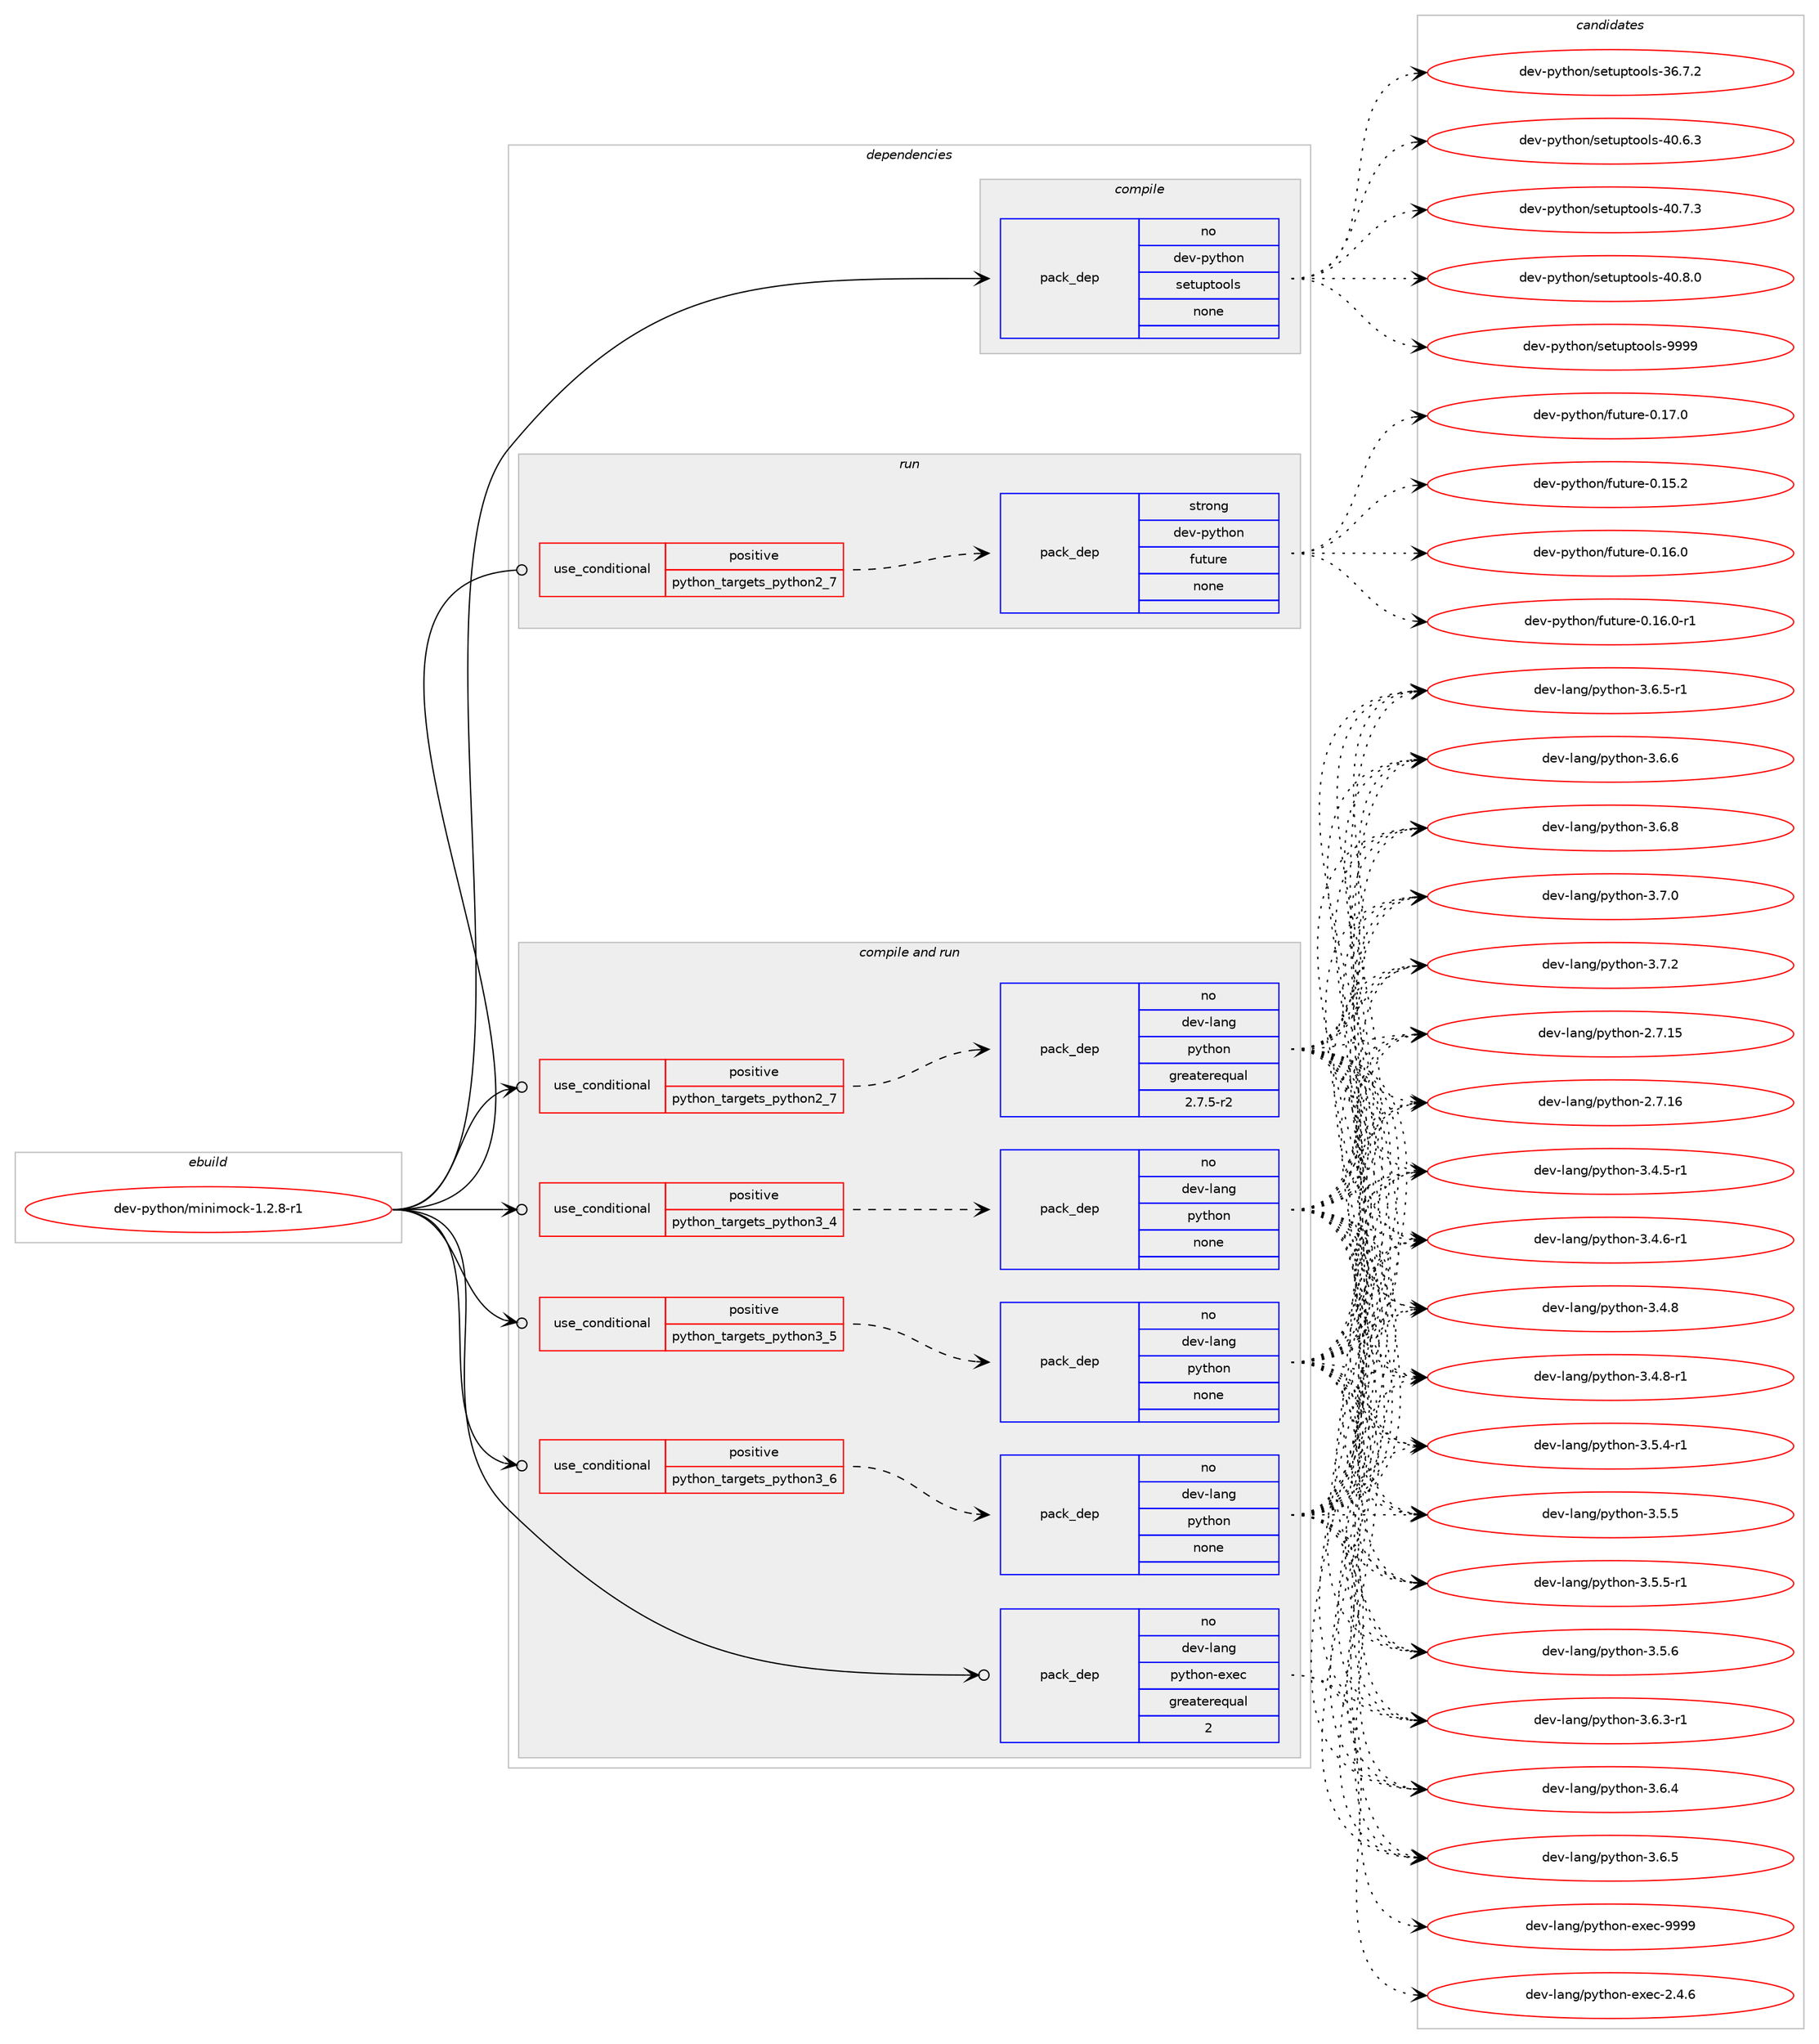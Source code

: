 digraph prolog {

# *************
# Graph options
# *************

newrank=true;
concentrate=true;
compound=true;
graph [rankdir=LR,fontname=Helvetica,fontsize=10,ranksep=1.5];#, ranksep=2.5, nodesep=0.2];
edge  [arrowhead=vee];
node  [fontname=Helvetica,fontsize=10];

# **********
# The ebuild
# **********

subgraph cluster_leftcol {
color=gray;
rank=same;
label=<<i>ebuild</i>>;
id [label="dev-python/minimock-1.2.8-r1", color=red, width=4, href="../dev-python/minimock-1.2.8-r1.svg"];
}

# ****************
# The dependencies
# ****************

subgraph cluster_midcol {
color=gray;
label=<<i>dependencies</i>>;
subgraph cluster_compile {
fillcolor="#eeeeee";
style=filled;
label=<<i>compile</i>>;
subgraph pack1018055 {
dependency1418799 [label=<<TABLE BORDER="0" CELLBORDER="1" CELLSPACING="0" CELLPADDING="4" WIDTH="220"><TR><TD ROWSPAN="6" CELLPADDING="30">pack_dep</TD></TR><TR><TD WIDTH="110">no</TD></TR><TR><TD>dev-python</TD></TR><TR><TD>setuptools</TD></TR><TR><TD>none</TD></TR><TR><TD></TD></TR></TABLE>>, shape=none, color=blue];
}
id:e -> dependency1418799:w [weight=20,style="solid",arrowhead="vee"];
}
subgraph cluster_compileandrun {
fillcolor="#eeeeee";
style=filled;
label=<<i>compile and run</i>>;
subgraph cond377470 {
dependency1418800 [label=<<TABLE BORDER="0" CELLBORDER="1" CELLSPACING="0" CELLPADDING="4"><TR><TD ROWSPAN="3" CELLPADDING="10">use_conditional</TD></TR><TR><TD>positive</TD></TR><TR><TD>python_targets_python2_7</TD></TR></TABLE>>, shape=none, color=red];
subgraph pack1018056 {
dependency1418801 [label=<<TABLE BORDER="0" CELLBORDER="1" CELLSPACING="0" CELLPADDING="4" WIDTH="220"><TR><TD ROWSPAN="6" CELLPADDING="30">pack_dep</TD></TR><TR><TD WIDTH="110">no</TD></TR><TR><TD>dev-lang</TD></TR><TR><TD>python</TD></TR><TR><TD>greaterequal</TD></TR><TR><TD>2.7.5-r2</TD></TR></TABLE>>, shape=none, color=blue];
}
dependency1418800:e -> dependency1418801:w [weight=20,style="dashed",arrowhead="vee"];
}
id:e -> dependency1418800:w [weight=20,style="solid",arrowhead="odotvee"];
subgraph cond377471 {
dependency1418802 [label=<<TABLE BORDER="0" CELLBORDER="1" CELLSPACING="0" CELLPADDING="4"><TR><TD ROWSPAN="3" CELLPADDING="10">use_conditional</TD></TR><TR><TD>positive</TD></TR><TR><TD>python_targets_python3_4</TD></TR></TABLE>>, shape=none, color=red];
subgraph pack1018057 {
dependency1418803 [label=<<TABLE BORDER="0" CELLBORDER="1" CELLSPACING="0" CELLPADDING="4" WIDTH="220"><TR><TD ROWSPAN="6" CELLPADDING="30">pack_dep</TD></TR><TR><TD WIDTH="110">no</TD></TR><TR><TD>dev-lang</TD></TR><TR><TD>python</TD></TR><TR><TD>none</TD></TR><TR><TD></TD></TR></TABLE>>, shape=none, color=blue];
}
dependency1418802:e -> dependency1418803:w [weight=20,style="dashed",arrowhead="vee"];
}
id:e -> dependency1418802:w [weight=20,style="solid",arrowhead="odotvee"];
subgraph cond377472 {
dependency1418804 [label=<<TABLE BORDER="0" CELLBORDER="1" CELLSPACING="0" CELLPADDING="4"><TR><TD ROWSPAN="3" CELLPADDING="10">use_conditional</TD></TR><TR><TD>positive</TD></TR><TR><TD>python_targets_python3_5</TD></TR></TABLE>>, shape=none, color=red];
subgraph pack1018058 {
dependency1418805 [label=<<TABLE BORDER="0" CELLBORDER="1" CELLSPACING="0" CELLPADDING="4" WIDTH="220"><TR><TD ROWSPAN="6" CELLPADDING="30">pack_dep</TD></TR><TR><TD WIDTH="110">no</TD></TR><TR><TD>dev-lang</TD></TR><TR><TD>python</TD></TR><TR><TD>none</TD></TR><TR><TD></TD></TR></TABLE>>, shape=none, color=blue];
}
dependency1418804:e -> dependency1418805:w [weight=20,style="dashed",arrowhead="vee"];
}
id:e -> dependency1418804:w [weight=20,style="solid",arrowhead="odotvee"];
subgraph cond377473 {
dependency1418806 [label=<<TABLE BORDER="0" CELLBORDER="1" CELLSPACING="0" CELLPADDING="4"><TR><TD ROWSPAN="3" CELLPADDING="10">use_conditional</TD></TR><TR><TD>positive</TD></TR><TR><TD>python_targets_python3_6</TD></TR></TABLE>>, shape=none, color=red];
subgraph pack1018059 {
dependency1418807 [label=<<TABLE BORDER="0" CELLBORDER="1" CELLSPACING="0" CELLPADDING="4" WIDTH="220"><TR><TD ROWSPAN="6" CELLPADDING="30">pack_dep</TD></TR><TR><TD WIDTH="110">no</TD></TR><TR><TD>dev-lang</TD></TR><TR><TD>python</TD></TR><TR><TD>none</TD></TR><TR><TD></TD></TR></TABLE>>, shape=none, color=blue];
}
dependency1418806:e -> dependency1418807:w [weight=20,style="dashed",arrowhead="vee"];
}
id:e -> dependency1418806:w [weight=20,style="solid",arrowhead="odotvee"];
subgraph pack1018060 {
dependency1418808 [label=<<TABLE BORDER="0" CELLBORDER="1" CELLSPACING="0" CELLPADDING="4" WIDTH="220"><TR><TD ROWSPAN="6" CELLPADDING="30">pack_dep</TD></TR><TR><TD WIDTH="110">no</TD></TR><TR><TD>dev-lang</TD></TR><TR><TD>python-exec</TD></TR><TR><TD>greaterequal</TD></TR><TR><TD>2</TD></TR></TABLE>>, shape=none, color=blue];
}
id:e -> dependency1418808:w [weight=20,style="solid",arrowhead="odotvee"];
}
subgraph cluster_run {
fillcolor="#eeeeee";
style=filled;
label=<<i>run</i>>;
subgraph cond377474 {
dependency1418809 [label=<<TABLE BORDER="0" CELLBORDER="1" CELLSPACING="0" CELLPADDING="4"><TR><TD ROWSPAN="3" CELLPADDING="10">use_conditional</TD></TR><TR><TD>positive</TD></TR><TR><TD>python_targets_python2_7</TD></TR></TABLE>>, shape=none, color=red];
subgraph pack1018061 {
dependency1418810 [label=<<TABLE BORDER="0" CELLBORDER="1" CELLSPACING="0" CELLPADDING="4" WIDTH="220"><TR><TD ROWSPAN="6" CELLPADDING="30">pack_dep</TD></TR><TR><TD WIDTH="110">strong</TD></TR><TR><TD>dev-python</TD></TR><TR><TD>future</TD></TR><TR><TD>none</TD></TR><TR><TD></TD></TR></TABLE>>, shape=none, color=blue];
}
dependency1418809:e -> dependency1418810:w [weight=20,style="dashed",arrowhead="vee"];
}
id:e -> dependency1418809:w [weight=20,style="solid",arrowhead="odot"];
}
}

# **************
# The candidates
# **************

subgraph cluster_choices {
rank=same;
color=gray;
label=<<i>candidates</i>>;

subgraph choice1018055 {
color=black;
nodesep=1;
choice100101118451121211161041111104711510111611711211611111110811545515446554650 [label="dev-python/setuptools-36.7.2", color=red, width=4,href="../dev-python/setuptools-36.7.2.svg"];
choice100101118451121211161041111104711510111611711211611111110811545524846544651 [label="dev-python/setuptools-40.6.3", color=red, width=4,href="../dev-python/setuptools-40.6.3.svg"];
choice100101118451121211161041111104711510111611711211611111110811545524846554651 [label="dev-python/setuptools-40.7.3", color=red, width=4,href="../dev-python/setuptools-40.7.3.svg"];
choice100101118451121211161041111104711510111611711211611111110811545524846564648 [label="dev-python/setuptools-40.8.0", color=red, width=4,href="../dev-python/setuptools-40.8.0.svg"];
choice10010111845112121116104111110471151011161171121161111111081154557575757 [label="dev-python/setuptools-9999", color=red, width=4,href="../dev-python/setuptools-9999.svg"];
dependency1418799:e -> choice100101118451121211161041111104711510111611711211611111110811545515446554650:w [style=dotted,weight="100"];
dependency1418799:e -> choice100101118451121211161041111104711510111611711211611111110811545524846544651:w [style=dotted,weight="100"];
dependency1418799:e -> choice100101118451121211161041111104711510111611711211611111110811545524846554651:w [style=dotted,weight="100"];
dependency1418799:e -> choice100101118451121211161041111104711510111611711211611111110811545524846564648:w [style=dotted,weight="100"];
dependency1418799:e -> choice10010111845112121116104111110471151011161171121161111111081154557575757:w [style=dotted,weight="100"];
}
subgraph choice1018056 {
color=black;
nodesep=1;
choice10010111845108971101034711212111610411111045504655464953 [label="dev-lang/python-2.7.15", color=red, width=4,href="../dev-lang/python-2.7.15.svg"];
choice10010111845108971101034711212111610411111045504655464954 [label="dev-lang/python-2.7.16", color=red, width=4,href="../dev-lang/python-2.7.16.svg"];
choice1001011184510897110103471121211161041111104551465246534511449 [label="dev-lang/python-3.4.5-r1", color=red, width=4,href="../dev-lang/python-3.4.5-r1.svg"];
choice1001011184510897110103471121211161041111104551465246544511449 [label="dev-lang/python-3.4.6-r1", color=red, width=4,href="../dev-lang/python-3.4.6-r1.svg"];
choice100101118451089711010347112121116104111110455146524656 [label="dev-lang/python-3.4.8", color=red, width=4,href="../dev-lang/python-3.4.8.svg"];
choice1001011184510897110103471121211161041111104551465246564511449 [label="dev-lang/python-3.4.8-r1", color=red, width=4,href="../dev-lang/python-3.4.8-r1.svg"];
choice1001011184510897110103471121211161041111104551465346524511449 [label="dev-lang/python-3.5.4-r1", color=red, width=4,href="../dev-lang/python-3.5.4-r1.svg"];
choice100101118451089711010347112121116104111110455146534653 [label="dev-lang/python-3.5.5", color=red, width=4,href="../dev-lang/python-3.5.5.svg"];
choice1001011184510897110103471121211161041111104551465346534511449 [label="dev-lang/python-3.5.5-r1", color=red, width=4,href="../dev-lang/python-3.5.5-r1.svg"];
choice100101118451089711010347112121116104111110455146534654 [label="dev-lang/python-3.5.6", color=red, width=4,href="../dev-lang/python-3.5.6.svg"];
choice1001011184510897110103471121211161041111104551465446514511449 [label="dev-lang/python-3.6.3-r1", color=red, width=4,href="../dev-lang/python-3.6.3-r1.svg"];
choice100101118451089711010347112121116104111110455146544652 [label="dev-lang/python-3.6.4", color=red, width=4,href="../dev-lang/python-3.6.4.svg"];
choice100101118451089711010347112121116104111110455146544653 [label="dev-lang/python-3.6.5", color=red, width=4,href="../dev-lang/python-3.6.5.svg"];
choice1001011184510897110103471121211161041111104551465446534511449 [label="dev-lang/python-3.6.5-r1", color=red, width=4,href="../dev-lang/python-3.6.5-r1.svg"];
choice100101118451089711010347112121116104111110455146544654 [label="dev-lang/python-3.6.6", color=red, width=4,href="../dev-lang/python-3.6.6.svg"];
choice100101118451089711010347112121116104111110455146544656 [label="dev-lang/python-3.6.8", color=red, width=4,href="../dev-lang/python-3.6.8.svg"];
choice100101118451089711010347112121116104111110455146554648 [label="dev-lang/python-3.7.0", color=red, width=4,href="../dev-lang/python-3.7.0.svg"];
choice100101118451089711010347112121116104111110455146554650 [label="dev-lang/python-3.7.2", color=red, width=4,href="../dev-lang/python-3.7.2.svg"];
dependency1418801:e -> choice10010111845108971101034711212111610411111045504655464953:w [style=dotted,weight="100"];
dependency1418801:e -> choice10010111845108971101034711212111610411111045504655464954:w [style=dotted,weight="100"];
dependency1418801:e -> choice1001011184510897110103471121211161041111104551465246534511449:w [style=dotted,weight="100"];
dependency1418801:e -> choice1001011184510897110103471121211161041111104551465246544511449:w [style=dotted,weight="100"];
dependency1418801:e -> choice100101118451089711010347112121116104111110455146524656:w [style=dotted,weight="100"];
dependency1418801:e -> choice1001011184510897110103471121211161041111104551465246564511449:w [style=dotted,weight="100"];
dependency1418801:e -> choice1001011184510897110103471121211161041111104551465346524511449:w [style=dotted,weight="100"];
dependency1418801:e -> choice100101118451089711010347112121116104111110455146534653:w [style=dotted,weight="100"];
dependency1418801:e -> choice1001011184510897110103471121211161041111104551465346534511449:w [style=dotted,weight="100"];
dependency1418801:e -> choice100101118451089711010347112121116104111110455146534654:w [style=dotted,weight="100"];
dependency1418801:e -> choice1001011184510897110103471121211161041111104551465446514511449:w [style=dotted,weight="100"];
dependency1418801:e -> choice100101118451089711010347112121116104111110455146544652:w [style=dotted,weight="100"];
dependency1418801:e -> choice100101118451089711010347112121116104111110455146544653:w [style=dotted,weight="100"];
dependency1418801:e -> choice1001011184510897110103471121211161041111104551465446534511449:w [style=dotted,weight="100"];
dependency1418801:e -> choice100101118451089711010347112121116104111110455146544654:w [style=dotted,weight="100"];
dependency1418801:e -> choice100101118451089711010347112121116104111110455146544656:w [style=dotted,weight="100"];
dependency1418801:e -> choice100101118451089711010347112121116104111110455146554648:w [style=dotted,weight="100"];
dependency1418801:e -> choice100101118451089711010347112121116104111110455146554650:w [style=dotted,weight="100"];
}
subgraph choice1018057 {
color=black;
nodesep=1;
choice10010111845108971101034711212111610411111045504655464953 [label="dev-lang/python-2.7.15", color=red, width=4,href="../dev-lang/python-2.7.15.svg"];
choice10010111845108971101034711212111610411111045504655464954 [label="dev-lang/python-2.7.16", color=red, width=4,href="../dev-lang/python-2.7.16.svg"];
choice1001011184510897110103471121211161041111104551465246534511449 [label="dev-lang/python-3.4.5-r1", color=red, width=4,href="../dev-lang/python-3.4.5-r1.svg"];
choice1001011184510897110103471121211161041111104551465246544511449 [label="dev-lang/python-3.4.6-r1", color=red, width=4,href="../dev-lang/python-3.4.6-r1.svg"];
choice100101118451089711010347112121116104111110455146524656 [label="dev-lang/python-3.4.8", color=red, width=4,href="../dev-lang/python-3.4.8.svg"];
choice1001011184510897110103471121211161041111104551465246564511449 [label="dev-lang/python-3.4.8-r1", color=red, width=4,href="../dev-lang/python-3.4.8-r1.svg"];
choice1001011184510897110103471121211161041111104551465346524511449 [label="dev-lang/python-3.5.4-r1", color=red, width=4,href="../dev-lang/python-3.5.4-r1.svg"];
choice100101118451089711010347112121116104111110455146534653 [label="dev-lang/python-3.5.5", color=red, width=4,href="../dev-lang/python-3.5.5.svg"];
choice1001011184510897110103471121211161041111104551465346534511449 [label="dev-lang/python-3.5.5-r1", color=red, width=4,href="../dev-lang/python-3.5.5-r1.svg"];
choice100101118451089711010347112121116104111110455146534654 [label="dev-lang/python-3.5.6", color=red, width=4,href="../dev-lang/python-3.5.6.svg"];
choice1001011184510897110103471121211161041111104551465446514511449 [label="dev-lang/python-3.6.3-r1", color=red, width=4,href="../dev-lang/python-3.6.3-r1.svg"];
choice100101118451089711010347112121116104111110455146544652 [label="dev-lang/python-3.6.4", color=red, width=4,href="../dev-lang/python-3.6.4.svg"];
choice100101118451089711010347112121116104111110455146544653 [label="dev-lang/python-3.6.5", color=red, width=4,href="../dev-lang/python-3.6.5.svg"];
choice1001011184510897110103471121211161041111104551465446534511449 [label="dev-lang/python-3.6.5-r1", color=red, width=4,href="../dev-lang/python-3.6.5-r1.svg"];
choice100101118451089711010347112121116104111110455146544654 [label="dev-lang/python-3.6.6", color=red, width=4,href="../dev-lang/python-3.6.6.svg"];
choice100101118451089711010347112121116104111110455146544656 [label="dev-lang/python-3.6.8", color=red, width=4,href="../dev-lang/python-3.6.8.svg"];
choice100101118451089711010347112121116104111110455146554648 [label="dev-lang/python-3.7.0", color=red, width=4,href="../dev-lang/python-3.7.0.svg"];
choice100101118451089711010347112121116104111110455146554650 [label="dev-lang/python-3.7.2", color=red, width=4,href="../dev-lang/python-3.7.2.svg"];
dependency1418803:e -> choice10010111845108971101034711212111610411111045504655464953:w [style=dotted,weight="100"];
dependency1418803:e -> choice10010111845108971101034711212111610411111045504655464954:w [style=dotted,weight="100"];
dependency1418803:e -> choice1001011184510897110103471121211161041111104551465246534511449:w [style=dotted,weight="100"];
dependency1418803:e -> choice1001011184510897110103471121211161041111104551465246544511449:w [style=dotted,weight="100"];
dependency1418803:e -> choice100101118451089711010347112121116104111110455146524656:w [style=dotted,weight="100"];
dependency1418803:e -> choice1001011184510897110103471121211161041111104551465246564511449:w [style=dotted,weight="100"];
dependency1418803:e -> choice1001011184510897110103471121211161041111104551465346524511449:w [style=dotted,weight="100"];
dependency1418803:e -> choice100101118451089711010347112121116104111110455146534653:w [style=dotted,weight="100"];
dependency1418803:e -> choice1001011184510897110103471121211161041111104551465346534511449:w [style=dotted,weight="100"];
dependency1418803:e -> choice100101118451089711010347112121116104111110455146534654:w [style=dotted,weight="100"];
dependency1418803:e -> choice1001011184510897110103471121211161041111104551465446514511449:w [style=dotted,weight="100"];
dependency1418803:e -> choice100101118451089711010347112121116104111110455146544652:w [style=dotted,weight="100"];
dependency1418803:e -> choice100101118451089711010347112121116104111110455146544653:w [style=dotted,weight="100"];
dependency1418803:e -> choice1001011184510897110103471121211161041111104551465446534511449:w [style=dotted,weight="100"];
dependency1418803:e -> choice100101118451089711010347112121116104111110455146544654:w [style=dotted,weight="100"];
dependency1418803:e -> choice100101118451089711010347112121116104111110455146544656:w [style=dotted,weight="100"];
dependency1418803:e -> choice100101118451089711010347112121116104111110455146554648:w [style=dotted,weight="100"];
dependency1418803:e -> choice100101118451089711010347112121116104111110455146554650:w [style=dotted,weight="100"];
}
subgraph choice1018058 {
color=black;
nodesep=1;
choice10010111845108971101034711212111610411111045504655464953 [label="dev-lang/python-2.7.15", color=red, width=4,href="../dev-lang/python-2.7.15.svg"];
choice10010111845108971101034711212111610411111045504655464954 [label="dev-lang/python-2.7.16", color=red, width=4,href="../dev-lang/python-2.7.16.svg"];
choice1001011184510897110103471121211161041111104551465246534511449 [label="dev-lang/python-3.4.5-r1", color=red, width=4,href="../dev-lang/python-3.4.5-r1.svg"];
choice1001011184510897110103471121211161041111104551465246544511449 [label="dev-lang/python-3.4.6-r1", color=red, width=4,href="../dev-lang/python-3.4.6-r1.svg"];
choice100101118451089711010347112121116104111110455146524656 [label="dev-lang/python-3.4.8", color=red, width=4,href="../dev-lang/python-3.4.8.svg"];
choice1001011184510897110103471121211161041111104551465246564511449 [label="dev-lang/python-3.4.8-r1", color=red, width=4,href="../dev-lang/python-3.4.8-r1.svg"];
choice1001011184510897110103471121211161041111104551465346524511449 [label="dev-lang/python-3.5.4-r1", color=red, width=4,href="../dev-lang/python-3.5.4-r1.svg"];
choice100101118451089711010347112121116104111110455146534653 [label="dev-lang/python-3.5.5", color=red, width=4,href="../dev-lang/python-3.5.5.svg"];
choice1001011184510897110103471121211161041111104551465346534511449 [label="dev-lang/python-3.5.5-r1", color=red, width=4,href="../dev-lang/python-3.5.5-r1.svg"];
choice100101118451089711010347112121116104111110455146534654 [label="dev-lang/python-3.5.6", color=red, width=4,href="../dev-lang/python-3.5.6.svg"];
choice1001011184510897110103471121211161041111104551465446514511449 [label="dev-lang/python-3.6.3-r1", color=red, width=4,href="../dev-lang/python-3.6.3-r1.svg"];
choice100101118451089711010347112121116104111110455146544652 [label="dev-lang/python-3.6.4", color=red, width=4,href="../dev-lang/python-3.6.4.svg"];
choice100101118451089711010347112121116104111110455146544653 [label="dev-lang/python-3.6.5", color=red, width=4,href="../dev-lang/python-3.6.5.svg"];
choice1001011184510897110103471121211161041111104551465446534511449 [label="dev-lang/python-3.6.5-r1", color=red, width=4,href="../dev-lang/python-3.6.5-r1.svg"];
choice100101118451089711010347112121116104111110455146544654 [label="dev-lang/python-3.6.6", color=red, width=4,href="../dev-lang/python-3.6.6.svg"];
choice100101118451089711010347112121116104111110455146544656 [label="dev-lang/python-3.6.8", color=red, width=4,href="../dev-lang/python-3.6.8.svg"];
choice100101118451089711010347112121116104111110455146554648 [label="dev-lang/python-3.7.0", color=red, width=4,href="../dev-lang/python-3.7.0.svg"];
choice100101118451089711010347112121116104111110455146554650 [label="dev-lang/python-3.7.2", color=red, width=4,href="../dev-lang/python-3.7.2.svg"];
dependency1418805:e -> choice10010111845108971101034711212111610411111045504655464953:w [style=dotted,weight="100"];
dependency1418805:e -> choice10010111845108971101034711212111610411111045504655464954:w [style=dotted,weight="100"];
dependency1418805:e -> choice1001011184510897110103471121211161041111104551465246534511449:w [style=dotted,weight="100"];
dependency1418805:e -> choice1001011184510897110103471121211161041111104551465246544511449:w [style=dotted,weight="100"];
dependency1418805:e -> choice100101118451089711010347112121116104111110455146524656:w [style=dotted,weight="100"];
dependency1418805:e -> choice1001011184510897110103471121211161041111104551465246564511449:w [style=dotted,weight="100"];
dependency1418805:e -> choice1001011184510897110103471121211161041111104551465346524511449:w [style=dotted,weight="100"];
dependency1418805:e -> choice100101118451089711010347112121116104111110455146534653:w [style=dotted,weight="100"];
dependency1418805:e -> choice1001011184510897110103471121211161041111104551465346534511449:w [style=dotted,weight="100"];
dependency1418805:e -> choice100101118451089711010347112121116104111110455146534654:w [style=dotted,weight="100"];
dependency1418805:e -> choice1001011184510897110103471121211161041111104551465446514511449:w [style=dotted,weight="100"];
dependency1418805:e -> choice100101118451089711010347112121116104111110455146544652:w [style=dotted,weight="100"];
dependency1418805:e -> choice100101118451089711010347112121116104111110455146544653:w [style=dotted,weight="100"];
dependency1418805:e -> choice1001011184510897110103471121211161041111104551465446534511449:w [style=dotted,weight="100"];
dependency1418805:e -> choice100101118451089711010347112121116104111110455146544654:w [style=dotted,weight="100"];
dependency1418805:e -> choice100101118451089711010347112121116104111110455146544656:w [style=dotted,weight="100"];
dependency1418805:e -> choice100101118451089711010347112121116104111110455146554648:w [style=dotted,weight="100"];
dependency1418805:e -> choice100101118451089711010347112121116104111110455146554650:w [style=dotted,weight="100"];
}
subgraph choice1018059 {
color=black;
nodesep=1;
choice10010111845108971101034711212111610411111045504655464953 [label="dev-lang/python-2.7.15", color=red, width=4,href="../dev-lang/python-2.7.15.svg"];
choice10010111845108971101034711212111610411111045504655464954 [label="dev-lang/python-2.7.16", color=red, width=4,href="../dev-lang/python-2.7.16.svg"];
choice1001011184510897110103471121211161041111104551465246534511449 [label="dev-lang/python-3.4.5-r1", color=red, width=4,href="../dev-lang/python-3.4.5-r1.svg"];
choice1001011184510897110103471121211161041111104551465246544511449 [label="dev-lang/python-3.4.6-r1", color=red, width=4,href="../dev-lang/python-3.4.6-r1.svg"];
choice100101118451089711010347112121116104111110455146524656 [label="dev-lang/python-3.4.8", color=red, width=4,href="../dev-lang/python-3.4.8.svg"];
choice1001011184510897110103471121211161041111104551465246564511449 [label="dev-lang/python-3.4.8-r1", color=red, width=4,href="../dev-lang/python-3.4.8-r1.svg"];
choice1001011184510897110103471121211161041111104551465346524511449 [label="dev-lang/python-3.5.4-r1", color=red, width=4,href="../dev-lang/python-3.5.4-r1.svg"];
choice100101118451089711010347112121116104111110455146534653 [label="dev-lang/python-3.5.5", color=red, width=4,href="../dev-lang/python-3.5.5.svg"];
choice1001011184510897110103471121211161041111104551465346534511449 [label="dev-lang/python-3.5.5-r1", color=red, width=4,href="../dev-lang/python-3.5.5-r1.svg"];
choice100101118451089711010347112121116104111110455146534654 [label="dev-lang/python-3.5.6", color=red, width=4,href="../dev-lang/python-3.5.6.svg"];
choice1001011184510897110103471121211161041111104551465446514511449 [label="dev-lang/python-3.6.3-r1", color=red, width=4,href="../dev-lang/python-3.6.3-r1.svg"];
choice100101118451089711010347112121116104111110455146544652 [label="dev-lang/python-3.6.4", color=red, width=4,href="../dev-lang/python-3.6.4.svg"];
choice100101118451089711010347112121116104111110455146544653 [label="dev-lang/python-3.6.5", color=red, width=4,href="../dev-lang/python-3.6.5.svg"];
choice1001011184510897110103471121211161041111104551465446534511449 [label="dev-lang/python-3.6.5-r1", color=red, width=4,href="../dev-lang/python-3.6.5-r1.svg"];
choice100101118451089711010347112121116104111110455146544654 [label="dev-lang/python-3.6.6", color=red, width=4,href="../dev-lang/python-3.6.6.svg"];
choice100101118451089711010347112121116104111110455146544656 [label="dev-lang/python-3.6.8", color=red, width=4,href="../dev-lang/python-3.6.8.svg"];
choice100101118451089711010347112121116104111110455146554648 [label="dev-lang/python-3.7.0", color=red, width=4,href="../dev-lang/python-3.7.0.svg"];
choice100101118451089711010347112121116104111110455146554650 [label="dev-lang/python-3.7.2", color=red, width=4,href="../dev-lang/python-3.7.2.svg"];
dependency1418807:e -> choice10010111845108971101034711212111610411111045504655464953:w [style=dotted,weight="100"];
dependency1418807:e -> choice10010111845108971101034711212111610411111045504655464954:w [style=dotted,weight="100"];
dependency1418807:e -> choice1001011184510897110103471121211161041111104551465246534511449:w [style=dotted,weight="100"];
dependency1418807:e -> choice1001011184510897110103471121211161041111104551465246544511449:w [style=dotted,weight="100"];
dependency1418807:e -> choice100101118451089711010347112121116104111110455146524656:w [style=dotted,weight="100"];
dependency1418807:e -> choice1001011184510897110103471121211161041111104551465246564511449:w [style=dotted,weight="100"];
dependency1418807:e -> choice1001011184510897110103471121211161041111104551465346524511449:w [style=dotted,weight="100"];
dependency1418807:e -> choice100101118451089711010347112121116104111110455146534653:w [style=dotted,weight="100"];
dependency1418807:e -> choice1001011184510897110103471121211161041111104551465346534511449:w [style=dotted,weight="100"];
dependency1418807:e -> choice100101118451089711010347112121116104111110455146534654:w [style=dotted,weight="100"];
dependency1418807:e -> choice1001011184510897110103471121211161041111104551465446514511449:w [style=dotted,weight="100"];
dependency1418807:e -> choice100101118451089711010347112121116104111110455146544652:w [style=dotted,weight="100"];
dependency1418807:e -> choice100101118451089711010347112121116104111110455146544653:w [style=dotted,weight="100"];
dependency1418807:e -> choice1001011184510897110103471121211161041111104551465446534511449:w [style=dotted,weight="100"];
dependency1418807:e -> choice100101118451089711010347112121116104111110455146544654:w [style=dotted,weight="100"];
dependency1418807:e -> choice100101118451089711010347112121116104111110455146544656:w [style=dotted,weight="100"];
dependency1418807:e -> choice100101118451089711010347112121116104111110455146554648:w [style=dotted,weight="100"];
dependency1418807:e -> choice100101118451089711010347112121116104111110455146554650:w [style=dotted,weight="100"];
}
subgraph choice1018060 {
color=black;
nodesep=1;
choice1001011184510897110103471121211161041111104510112010199455046524654 [label="dev-lang/python-exec-2.4.6", color=red, width=4,href="../dev-lang/python-exec-2.4.6.svg"];
choice10010111845108971101034711212111610411111045101120101994557575757 [label="dev-lang/python-exec-9999", color=red, width=4,href="../dev-lang/python-exec-9999.svg"];
dependency1418808:e -> choice1001011184510897110103471121211161041111104510112010199455046524654:w [style=dotted,weight="100"];
dependency1418808:e -> choice10010111845108971101034711212111610411111045101120101994557575757:w [style=dotted,weight="100"];
}
subgraph choice1018061 {
color=black;
nodesep=1;
choice100101118451121211161041111104710211711611711410145484649534650 [label="dev-python/future-0.15.2", color=red, width=4,href="../dev-python/future-0.15.2.svg"];
choice100101118451121211161041111104710211711611711410145484649544648 [label="dev-python/future-0.16.0", color=red, width=4,href="../dev-python/future-0.16.0.svg"];
choice1001011184511212111610411111047102117116117114101454846495446484511449 [label="dev-python/future-0.16.0-r1", color=red, width=4,href="../dev-python/future-0.16.0-r1.svg"];
choice100101118451121211161041111104710211711611711410145484649554648 [label="dev-python/future-0.17.0", color=red, width=4,href="../dev-python/future-0.17.0.svg"];
dependency1418810:e -> choice100101118451121211161041111104710211711611711410145484649534650:w [style=dotted,weight="100"];
dependency1418810:e -> choice100101118451121211161041111104710211711611711410145484649544648:w [style=dotted,weight="100"];
dependency1418810:e -> choice1001011184511212111610411111047102117116117114101454846495446484511449:w [style=dotted,weight="100"];
dependency1418810:e -> choice100101118451121211161041111104710211711611711410145484649554648:w [style=dotted,weight="100"];
}
}

}
